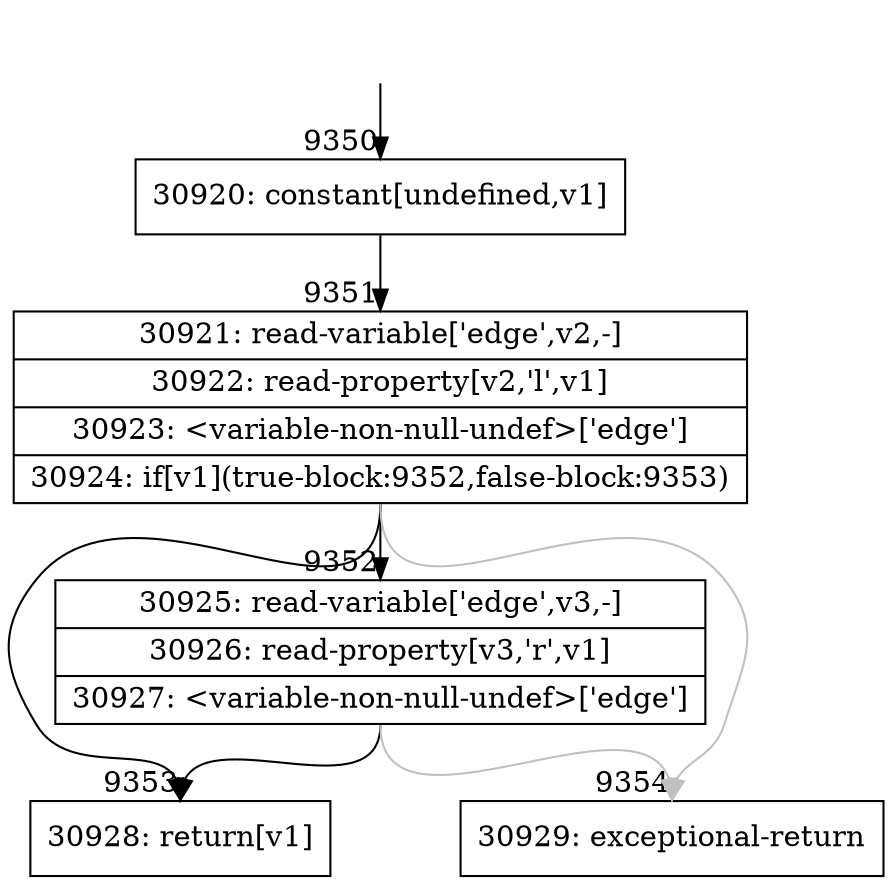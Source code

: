 digraph {
rankdir="TD"
BB_entry860[shape=none,label=""];
BB_entry860 -> BB9350 [tailport=s, headport=n, headlabel="    9350"]
BB9350 [shape=record label="{30920: constant[undefined,v1]}" ] 
BB9350 -> BB9351 [tailport=s, headport=n, headlabel="      9351"]
BB9351 [shape=record label="{30921: read-variable['edge',v2,-]|30922: read-property[v2,'l',v1]|30923: \<variable-non-null-undef\>['edge']|30924: if[v1](true-block:9352,false-block:9353)}" ] 
BB9351 -> BB9353 [tailport=s, headport=n, headlabel="      9353"]
BB9351 -> BB9352 [tailport=s, headport=n, headlabel="      9352"]
BB9351 -> BB9354 [tailport=s, headport=n, color=gray, headlabel="      9354"]
BB9352 [shape=record label="{30925: read-variable['edge',v3,-]|30926: read-property[v3,'r',v1]|30927: \<variable-non-null-undef\>['edge']}" ] 
BB9352 -> BB9353 [tailport=s, headport=n]
BB9352 -> BB9354 [tailport=s, headport=n, color=gray]
BB9353 [shape=record label="{30928: return[v1]}" ] 
BB9354 [shape=record label="{30929: exceptional-return}" ] 
//#$~ 5495
}
